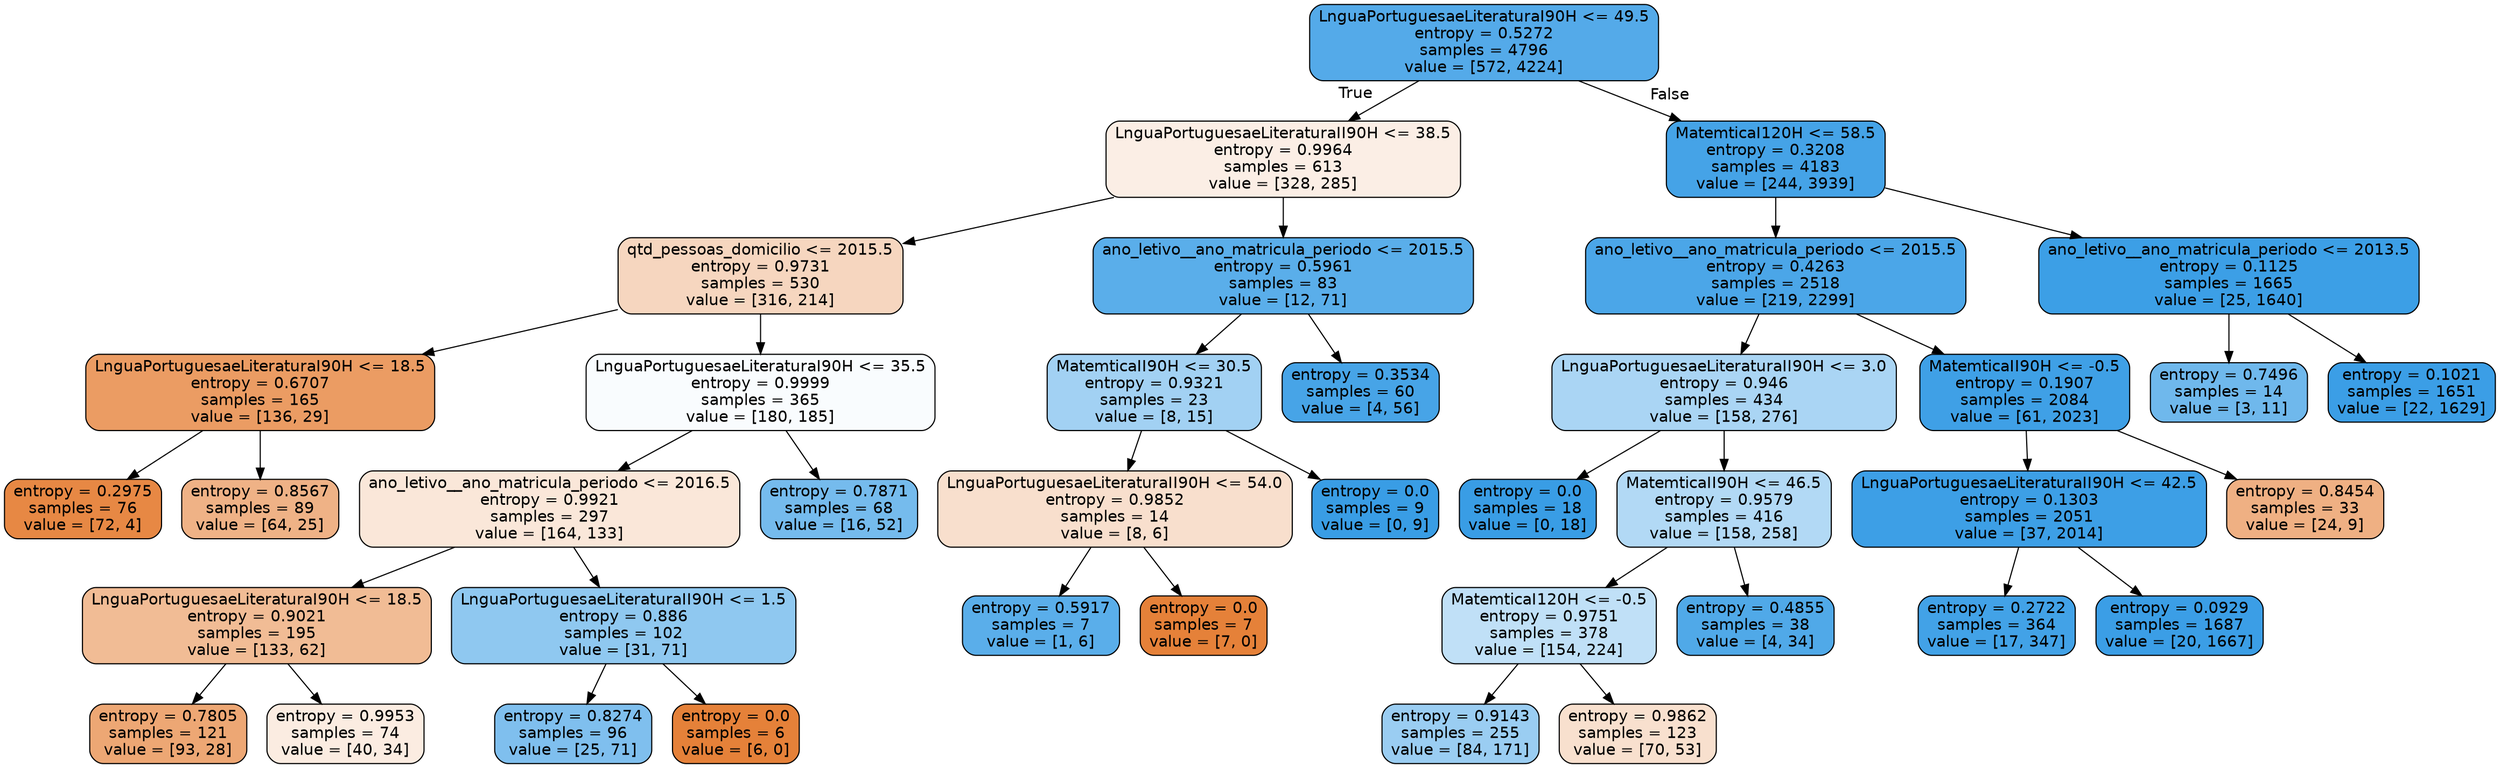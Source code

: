 digraph Tree {
node [shape=box, style="filled, rounded", color="black", fontname=helvetica] ;
edge [fontname=helvetica] ;
0 [label="LnguaPortuguesaeLiteraturaI90H <= 49.5\nentropy = 0.5272\nsamples = 4796\nvalue = [572, 4224]", fillcolor="#399de5dc"] ;
1 [label="LnguaPortuguesaeLiteraturaII90H <= 38.5\nentropy = 0.9964\nsamples = 613\nvalue = [328, 285]", fillcolor="#e5813921"] ;
0 -> 1 [labeldistance=2.5, labelangle=45, headlabel="True"] ;
9 [label="qtd_pessoas_domicilio <= 2015.5\nentropy = 0.9731\nsamples = 530\nvalue = [316, 214]", fillcolor="#e5813952"] ;
1 -> 9 ;
11 [label="LnguaPortuguesaeLiteraturaI90H <= 18.5\nentropy = 0.6707\nsamples = 165\nvalue = [136, 29]", fillcolor="#e58139c9"] ;
9 -> 11 ;
19 [label="entropy = 0.2975\nsamples = 76\nvalue = [72, 4]", fillcolor="#e58139f1"] ;
11 -> 19 ;
20 [label="entropy = 0.8567\nsamples = 89\nvalue = [64, 25]", fillcolor="#e581399b"] ;
11 -> 20 ;
12 [label="LnguaPortuguesaeLiteraturaI90H <= 35.5\nentropy = 0.9999\nsamples = 365\nvalue = [180, 185]", fillcolor="#399de507"] ;
9 -> 12 ;
13 [label="ano_letivo__ano_matricula_periodo <= 2016.5\nentropy = 0.9921\nsamples = 297\nvalue = [164, 133]", fillcolor="#e5813930"] ;
12 -> 13 ;
15 [label="LnguaPortuguesaeLiteraturaI90H <= 18.5\nentropy = 0.9021\nsamples = 195\nvalue = [133, 62]", fillcolor="#e5813988"] ;
13 -> 15 ;
31 [label="entropy = 0.7805\nsamples = 121\nvalue = [93, 28]", fillcolor="#e58139b2"] ;
15 -> 31 ;
32 [label="entropy = 0.9953\nsamples = 74\nvalue = [40, 34]", fillcolor="#e5813926"] ;
15 -> 32 ;
16 [label="LnguaPortuguesaeLiteraturaII90H <= 1.5\nentropy = 0.886\nsamples = 102\nvalue = [31, 71]", fillcolor="#399de590"] ;
13 -> 16 ;
27 [label="entropy = 0.8274\nsamples = 96\nvalue = [25, 71]", fillcolor="#399de5a5"] ;
16 -> 27 ;
28 [label="entropy = 0.0\nsamples = 6\nvalue = [6, 0]", fillcolor="#e58139ff"] ;
16 -> 28 ;
14 [label="entropy = 0.7871\nsamples = 68\nvalue = [16, 52]", fillcolor="#399de5b1"] ;
12 -> 14 ;
10 [label="ano_letivo__ano_matricula_periodo <= 2015.5\nentropy = 0.5961\nsamples = 83\nvalue = [12, 71]", fillcolor="#399de5d4"] ;
1 -> 10 ;
33 [label="MatemticaII90H <= 30.5\nentropy = 0.9321\nsamples = 23\nvalue = [8, 15]", fillcolor="#399de577"] ;
10 -> 33 ;
35 [label="LnguaPortuguesaeLiteraturaII90H <= 54.0\nentropy = 0.9852\nsamples = 14\nvalue = [8, 6]", fillcolor="#e5813940"] ;
33 -> 35 ;
37 [label="entropy = 0.5917\nsamples = 7\nvalue = [1, 6]", fillcolor="#399de5d4"] ;
35 -> 37 ;
38 [label="entropy = 0.0\nsamples = 7\nvalue = [7, 0]", fillcolor="#e58139ff"] ;
35 -> 38 ;
36 [label="entropy = 0.0\nsamples = 9\nvalue = [0, 9]", fillcolor="#399de5ff"] ;
33 -> 36 ;
34 [label="entropy = 0.3534\nsamples = 60\nvalue = [4, 56]", fillcolor="#399de5ed"] ;
10 -> 34 ;
2 [label="MatemticaI120H <= 58.5\nentropy = 0.3208\nsamples = 4183\nvalue = [244, 3939]", fillcolor="#399de5ef"] ;
0 -> 2 [labeldistance=2.5, labelangle=-45, headlabel="False"] ;
3 [label="ano_letivo__ano_matricula_periodo <= 2015.5\nentropy = 0.4263\nsamples = 2518\nvalue = [219, 2299]", fillcolor="#399de5e7"] ;
2 -> 3 ;
5 [label="LnguaPortuguesaeLiteraturaII90H <= 3.0\nentropy = 0.946\nsamples = 434\nvalue = [158, 276]", fillcolor="#399de56d"] ;
3 -> 5 ;
17 [label="entropy = 0.0\nsamples = 18\nvalue = [0, 18]", fillcolor="#399de5ff"] ;
5 -> 17 ;
18 [label="MatemticaII90H <= 46.5\nentropy = 0.9579\nsamples = 416\nvalue = [158, 258]", fillcolor="#399de563"] ;
5 -> 18 ;
23 [label="MatemticaI120H <= -0.5\nentropy = 0.9751\nsamples = 378\nvalue = [154, 224]", fillcolor="#399de550"] ;
18 -> 23 ;
25 [label="entropy = 0.9143\nsamples = 255\nvalue = [84, 171]", fillcolor="#399de582"] ;
23 -> 25 ;
26 [label="entropy = 0.9862\nsamples = 123\nvalue = [70, 53]", fillcolor="#e581393e"] ;
23 -> 26 ;
24 [label="entropy = 0.4855\nsamples = 38\nvalue = [4, 34]", fillcolor="#399de5e1"] ;
18 -> 24 ;
6 [label="MatemticaII90H <= -0.5\nentropy = 0.1907\nsamples = 2084\nvalue = [61, 2023]", fillcolor="#399de5f7"] ;
3 -> 6 ;
7 [label="LnguaPortuguesaeLiteraturaII90H <= 42.5\nentropy = 0.1303\nsamples = 2051\nvalue = [37, 2014]", fillcolor="#399de5fa"] ;
6 -> 7 ;
21 [label="entropy = 0.2722\nsamples = 364\nvalue = [17, 347]", fillcolor="#399de5f3"] ;
7 -> 21 ;
22 [label="entropy = 0.0929\nsamples = 1687\nvalue = [20, 1667]", fillcolor="#399de5fc"] ;
7 -> 22 ;
8 [label="entropy = 0.8454\nsamples = 33\nvalue = [24, 9]", fillcolor="#e581399f"] ;
6 -> 8 ;
4 [label="ano_letivo__ano_matricula_periodo <= 2013.5\nentropy = 0.1125\nsamples = 1665\nvalue = [25, 1640]", fillcolor="#399de5fb"] ;
2 -> 4 ;
29 [label="entropy = 0.7496\nsamples = 14\nvalue = [3, 11]", fillcolor="#399de5b9"] ;
4 -> 29 ;
30 [label="entropy = 0.1021\nsamples = 1651\nvalue = [22, 1629]", fillcolor="#399de5fc"] ;
4 -> 30 ;
}